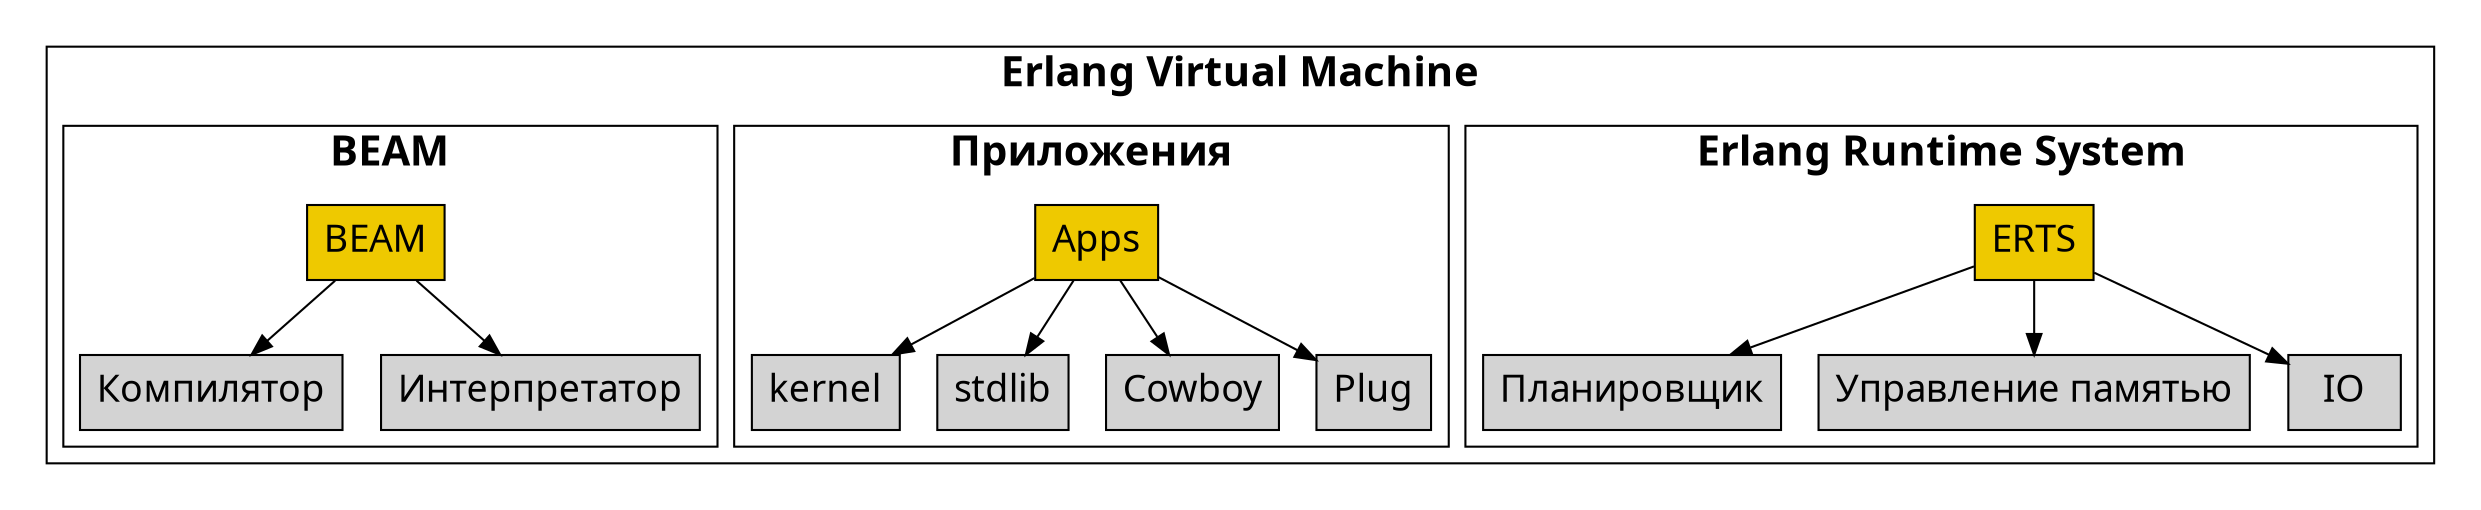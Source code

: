 digraph GS {

    graph [pad=0.2, fontname="UbuntuMono", fontsize=20]
    node [shape=box, style=filled, fontname="UbuntuMono", fontsize=18]

    subgraph clusterEVM {
        label = <<b>Erlang Virtual Machine</b>>;

        subgraph clusterERTS {
            label = <<b>Erlang Runtime System</b>>;
            ERTS [fillcolor=gold2];
            Планировщик
            "Управление памятью"
            IO
        }

        subgraph clusterApps {
            label = <<b>Приложения</b>>;
            Apps [fillcolor=gold2];

            kernel
            stdlib
            Cowboy
            Plug
        }

        subgraph clusterBEAM {
            label = <<b>BEAM</b>>;
            BEAM [fillcolor=gold2];
            Компилятор
            Интерпретатор
        }
    }


    ERTS -> Планировщик
    ERTS -> "Управление памятью"
    ERTS -> IO

    Apps -> kernel
    Apps -> stdlib
    Apps -> Cowboy
    Apps -> Plug

    BEAM -> Компилятор
    BEAM -> Интерпретатор
}
